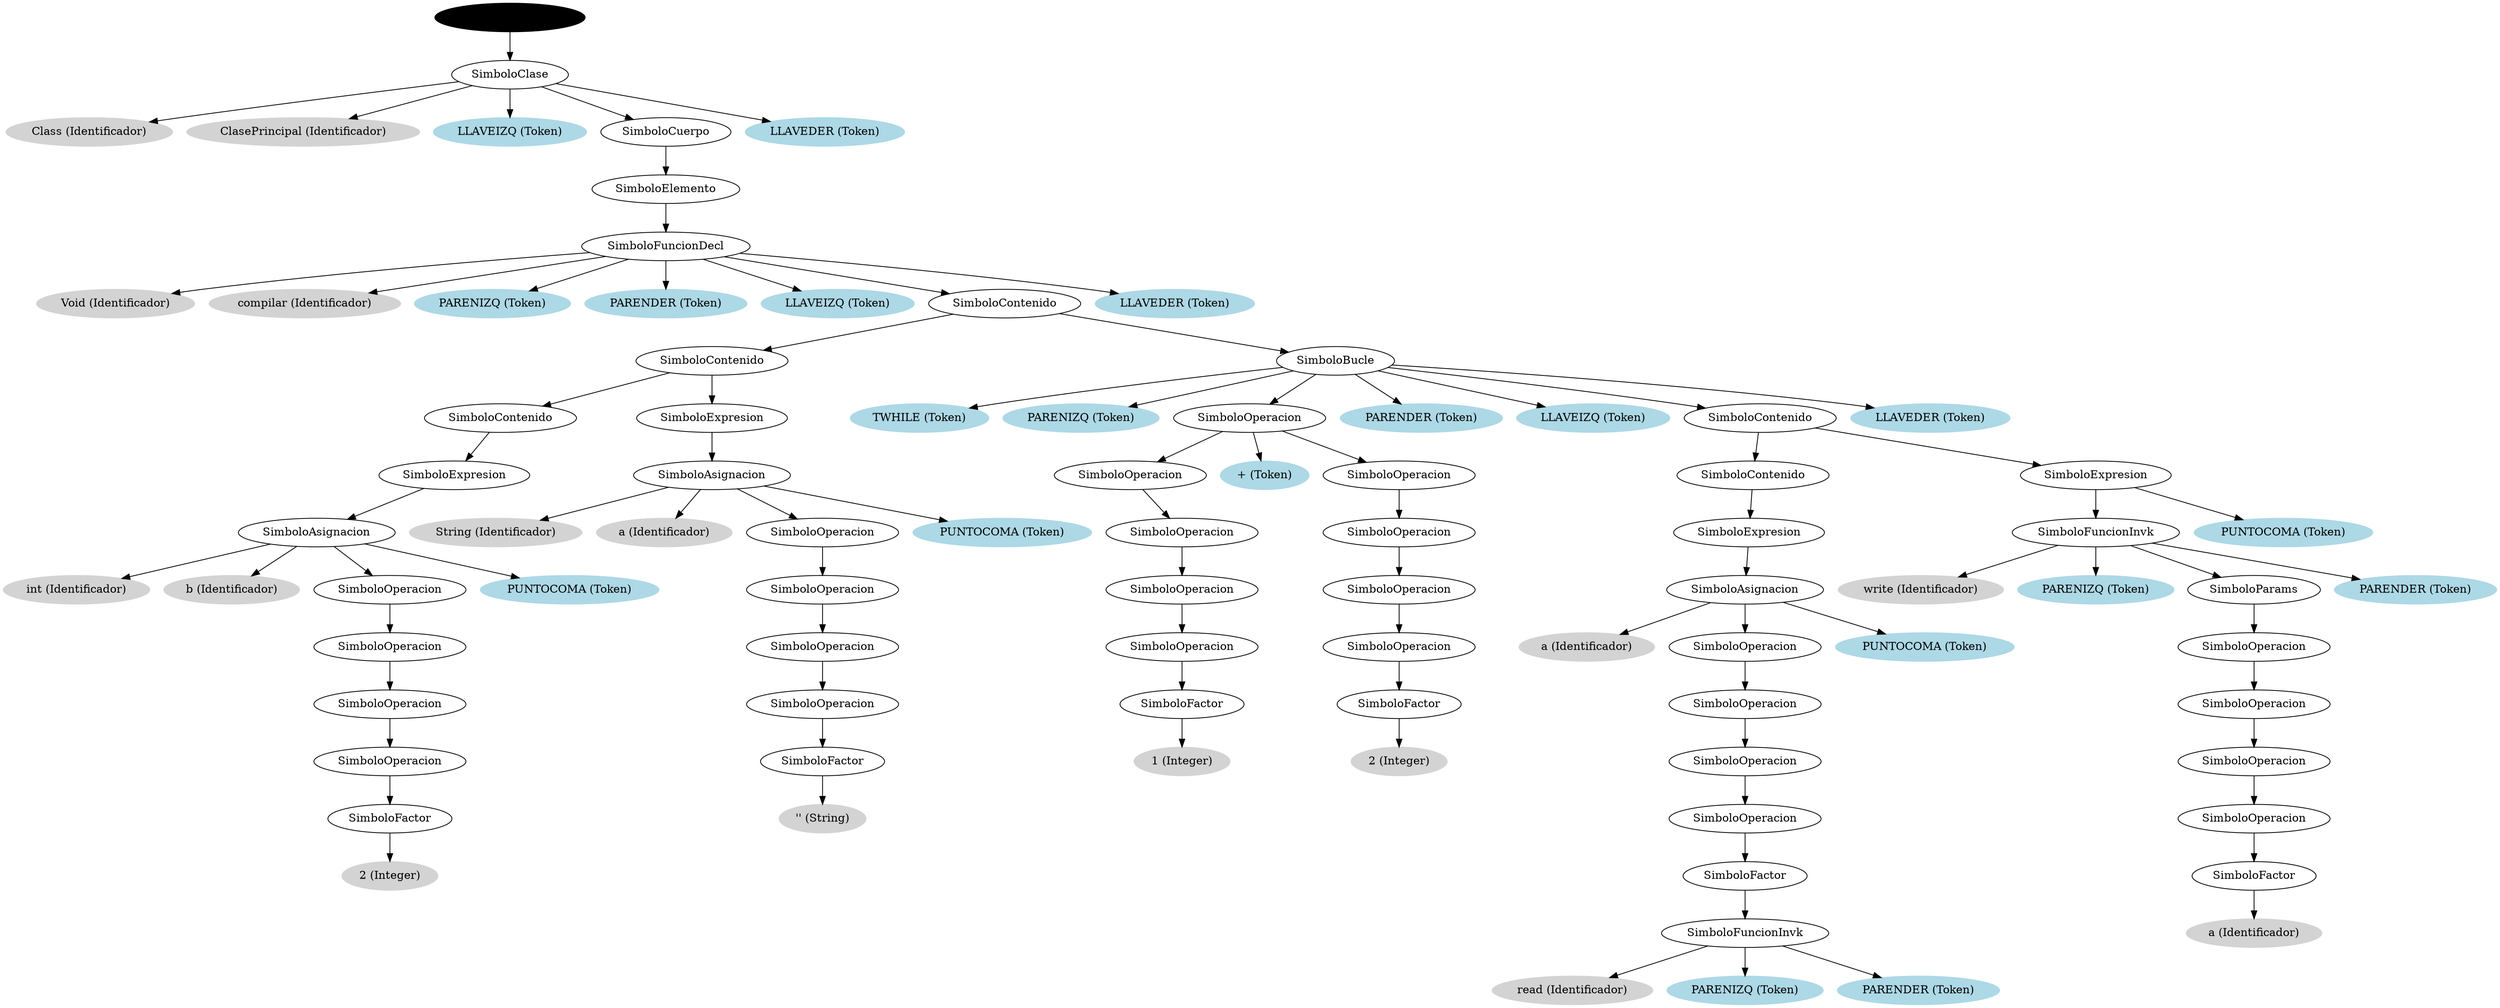 digraph G {

52 -> 51
51 -> 61
61 [color=lightgrey,style=filled,label="Class (Identificador)"]
51 -> 62
62 [color=lightgrey,style=filled,label="ClasePrincipal (Identificador)"]
51 -> 63
63 [color=lightblue,style=filled,label="LLAVEIZQ (Token)"]
51 -> 50
50 -> 49
49 -> 48
48 -> 77
77 [color=lightgrey,style=filled,label="Void (Identificador)"]
48 -> 78
78 [color=lightgrey,style=filled,label="compilar (Identificador)"]
48 -> 79
79 [color=lightblue,style=filled,label="PARENIZQ (Token)"]
48 -> 80
80 [color=lightblue,style=filled,label="PARENDER (Token)"]
48 -> 81
81 [color=lightblue,style=filled,label="LLAVEIZQ (Token)"]
48 -> 47
47 -> 16
16 -> 8
8 -> 7
7 -> 6
6 -> 89
89 [color=lightgrey,style=filled,label="int (Identificador)"]
6 -> 90
90 [color=lightgrey,style=filled,label="b (Identificador)"]
6 -> 5
5 -> 4
4 -> 3
3 -> 2
2 -> 1
1 -> 94
94 [color=lightgrey,style=filled,label="2 (Integer)"]
1 [label="SimboloFactor"]
2 [label="SimboloOperacion"]
3 [label="SimboloOperacion"]
4 [label="SimboloOperacion"]
5 [label="SimboloOperacion"]
6 -> 91
91 [color=lightblue,style=filled,label="PUNTOCOMA (Token)"]
6 [label="SimboloAsignacion"]
7 [label="SimboloExpresion"]
8 [label="SimboloContenido"]
16 -> 15
15 -> 14
14 -> 101
101 [color=lightgrey,style=filled,label="String (Identificador)"]
14 -> 102
102 [color=lightgrey,style=filled,label="a (Identificador)"]
14 -> 13
13 -> 12
12 -> 11
11 -> 10
10 -> 9
9 -> 106
106 [color=lightgrey,style=filled,label="'' (String)"]
9 [label="SimboloFactor"]
10 [label="SimboloOperacion"]
11 [label="SimboloOperacion"]
12 [label="SimboloOperacion"]
13 [label="SimboloOperacion"]
14 -> 103
103 [color=lightblue,style=filled,label="PUNTOCOMA (Token)"]
14 [label="SimboloAsignacion"]
15 [label="SimboloExpresion"]
16 [label="SimboloContenido"]
47 -> 46
46 -> 117
117 [color=lightblue,style=filled,label="TWHILE (Token)"]
46 -> 118
118 [color=lightblue,style=filled,label="PARENIZQ (Token)"]
46 -> 27
27 -> 21
21 -> 20
20 -> 19
19 -> 18
18 -> 17
17 -> 127
127 [color=lightgrey,style=filled,label="1 (Integer)"]
17 [label="SimboloFactor"]
18 [label="SimboloOperacion"]
19 [label="SimboloOperacion"]
20 [label="SimboloOperacion"]
21 [label="SimboloOperacion"]
27 -> 124
124 [color=lightblue,style=filled,label="+ (Token)"]
27 -> 26
26 -> 25
25 -> 24
24 -> 23
23 -> 22
22 -> 130
130 [color=lightgrey,style=filled,label="2 (Integer)"]
22 [label="SimboloFactor"]
23 [label="SimboloOperacion"]
24 [label="SimboloOperacion"]
25 [label="SimboloOperacion"]
26 [label="SimboloOperacion"]
27 [label="SimboloOperacion"]
46 -> 119
119 [color=lightblue,style=filled,label="PARENDER (Token)"]
46 -> 120
120 [color=lightblue,style=filled,label="LLAVEIZQ (Token)"]
46 -> 45
45 -> 36
36 -> 35
35 -> 34
34 -> 135
135 [color=lightgrey,style=filled,label="a (Identificador)"]
34 -> 33
33 -> 32
32 -> 31
31 -> 30
30 -> 29
29 -> 28
28 -> 143
143 [color=lightgrey,style=filled,label="read (Identificador)"]
28 -> 144
144 [color=lightblue,style=filled,label="PARENIZQ (Token)"]
28 -> 145
145 [color=lightblue,style=filled,label="PARENDER (Token)"]
28 [label="SimboloFuncionInvk"]
29 [label="SimboloFactor"]
30 [label="SimboloOperacion"]
31 [label="SimboloOperacion"]
32 [label="SimboloOperacion"]
33 [label="SimboloOperacion"]
34 -> 136
136 [color=lightblue,style=filled,label="PUNTOCOMA (Token)"]
34 [label="SimboloAsignacion"]
35 [label="SimboloExpresion"]
36 [label="SimboloContenido"]
45 -> 44
44 -> 43
43 -> 155
155 [color=lightgrey,style=filled,label="write (Identificador)"]
43 -> 156
156 [color=lightblue,style=filled,label="PARENIZQ (Token)"]
43 -> 42
42 -> 41
41 -> 40
40 -> 39
39 -> 38
38 -> 37
37 -> 160
160 [color=lightgrey,style=filled,label="a (Identificador)"]
37 [label="SimboloFactor"]
38 [label="SimboloOperacion"]
39 [label="SimboloOperacion"]
40 [label="SimboloOperacion"]
41 [label="SimboloOperacion"]
42 [label="SimboloParams"]
43 -> 157
157 [color=lightblue,style=filled,label="PARENDER (Token)"]
43 [label="SimboloFuncionInvk"]
44 -> 148
148 [color=lightblue,style=filled,label="PUNTOCOMA (Token)"]
44 [label="SimboloExpresion"]
45 [label="SimboloContenido"]
46 -> 121
121 [color=lightblue,style=filled,label="LLAVEDER (Token)"]
46 [label="SimboloBucle"]
47 [label="SimboloContenido"]
48 -> 82
82 [color=lightblue,style=filled,label="LLAVEDER (Token)"]
48 [label="SimboloFuncionDecl"]
49 [label="SimboloElemento"]
50 [label="SimboloCuerpo"]
51 -> 64
64 [color=lightblue,style=filled,label="LLAVEDER (Token)"]
51 [label="SimboloClase"]
52 [color=black,style=filled,label="SimboloPrograma"]

}

